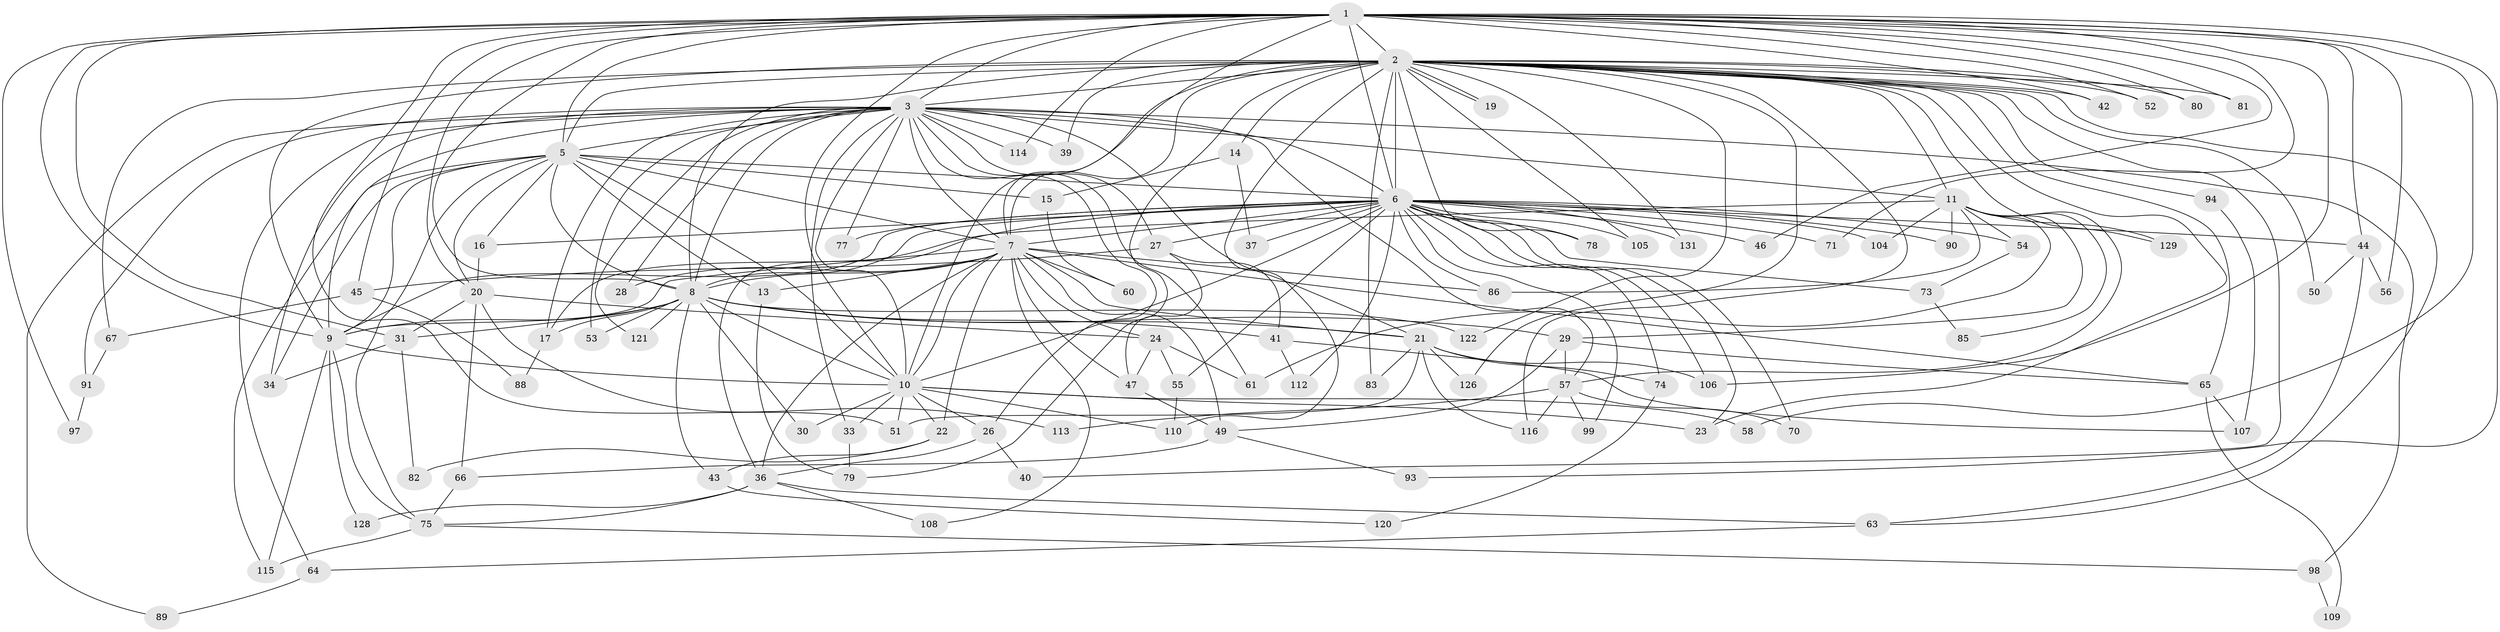 // original degree distribution, {24: 0.007633587786259542, 28: 0.007633587786259542, 32: 0.007633587786259542, 19: 0.007633587786259542, 17: 0.007633587786259542, 31: 0.007633587786259542, 22: 0.007633587786259542, 20: 0.007633587786259542, 12: 0.015267175572519083, 18: 0.007633587786259542, 2: 0.4961832061068702, 3: 0.22900763358778625, 4: 0.09923664122137404, 5: 0.06870229007633588, 7: 0.015267175572519083, 8: 0.007633587786259542}
// Generated by graph-tools (version 1.1) at 2025/11/02/27/25 16:11:02]
// undirected, 99 vertices, 237 edges
graph export_dot {
graph [start="1"]
  node [color=gray90,style=filled];
  1 [super="+35"];
  2 [super="+4"];
  3 [super="+76"];
  5 [super="+95"];
  6 [super="+18"];
  7 [super="+68"];
  8 [super="+12"];
  9 [super="+123"];
  10 [super="+25"];
  11 [super="+102"];
  13;
  14;
  15;
  16;
  17 [super="+48"];
  19;
  20 [super="+92"];
  21 [super="+32"];
  22;
  23 [super="+38"];
  24;
  26;
  27 [super="+111"];
  28;
  29 [super="+103"];
  30;
  31;
  33;
  34 [super="+101"];
  36 [super="+72"];
  37;
  39;
  40;
  41;
  42;
  43;
  44 [super="+117"];
  45;
  46;
  47;
  49 [super="+62"];
  50;
  51 [super="+59"];
  52;
  53;
  54;
  55;
  56;
  57 [super="+118"];
  58;
  60;
  61 [super="+69"];
  63;
  64;
  65 [super="+125"];
  66;
  67;
  70;
  71;
  73 [super="+96"];
  74;
  75 [super="+84"];
  77;
  78;
  79 [super="+87"];
  80;
  81;
  82;
  83;
  85;
  86 [super="+100"];
  88;
  89;
  90;
  91;
  93;
  94;
  97;
  98;
  99;
  104;
  105;
  106 [super="+127"];
  107 [super="+124"];
  108;
  109;
  110 [super="+119"];
  112;
  113;
  114;
  115 [super="+130"];
  116;
  120;
  121;
  122;
  126;
  128;
  129;
  131;
  1 -- 2 [weight=2];
  1 -- 3 [weight=2];
  1 -- 5;
  1 -- 6;
  1 -- 7;
  1 -- 8;
  1 -- 9;
  1 -- 10;
  1 -- 20;
  1 -- 31;
  1 -- 42;
  1 -- 44;
  1 -- 46;
  1 -- 51;
  1 -- 52;
  1 -- 56;
  1 -- 58;
  1 -- 80;
  1 -- 81;
  1 -- 93;
  1 -- 97;
  1 -- 106;
  1 -- 114;
  1 -- 71;
  1 -- 45;
  2 -- 3 [weight=3];
  2 -- 5 [weight=2];
  2 -- 6 [weight=2];
  2 -- 7 [weight=2];
  2 -- 8 [weight=2];
  2 -- 9 [weight=2];
  2 -- 10 [weight=2];
  2 -- 11;
  2 -- 19;
  2 -- 19;
  2 -- 39;
  2 -- 40;
  2 -- 42;
  2 -- 52;
  2 -- 63;
  2 -- 65;
  2 -- 67;
  2 -- 78;
  2 -- 81;
  2 -- 105;
  2 -- 116;
  2 -- 122;
  2 -- 131;
  2 -- 129;
  2 -- 14;
  2 -- 79;
  2 -- 80;
  2 -- 83;
  2 -- 94;
  2 -- 50;
  2 -- 126;
  2 -- 23;
  2 -- 110;
  3 -- 5;
  3 -- 6;
  3 -- 7 [weight=2];
  3 -- 8;
  3 -- 9;
  3 -- 10 [weight=2];
  3 -- 11;
  3 -- 21;
  3 -- 26;
  3 -- 27;
  3 -- 28;
  3 -- 33;
  3 -- 34;
  3 -- 39;
  3 -- 53;
  3 -- 57;
  3 -- 61;
  3 -- 64;
  3 -- 77;
  3 -- 89;
  3 -- 91;
  3 -- 98;
  3 -- 114;
  3 -- 121;
  3 -- 17;
  5 -- 6;
  5 -- 7;
  5 -- 8 [weight=2];
  5 -- 9;
  5 -- 10;
  5 -- 13;
  5 -- 15;
  5 -- 16;
  5 -- 34;
  5 -- 115;
  5 -- 20;
  5 -- 75;
  6 -- 7;
  6 -- 8;
  6 -- 9 [weight=2];
  6 -- 10;
  6 -- 16;
  6 -- 23;
  6 -- 27;
  6 -- 37;
  6 -- 44;
  6 -- 46;
  6 -- 54;
  6 -- 55;
  6 -- 70;
  6 -- 71;
  6 -- 73 [weight=2];
  6 -- 74;
  6 -- 77;
  6 -- 86;
  6 -- 99;
  6 -- 104;
  6 -- 112;
  6 -- 131;
  6 -- 105;
  6 -- 90;
  6 -- 78;
  6 -- 106;
  6 -- 36;
  7 -- 8;
  7 -- 9;
  7 -- 10;
  7 -- 13;
  7 -- 21;
  7 -- 22;
  7 -- 24;
  7 -- 28;
  7 -- 36;
  7 -- 47;
  7 -- 60;
  7 -- 108;
  7 -- 86 [weight=2];
  7 -- 49;
  7 -- 65;
  8 -- 9;
  8 -- 10;
  8 -- 17;
  8 -- 29;
  8 -- 30;
  8 -- 31;
  8 -- 41;
  8 -- 43;
  8 -- 53;
  8 -- 121;
  8 -- 122;
  8 -- 21;
  9 -- 10;
  9 -- 115;
  9 -- 128;
  9 -- 75;
  10 -- 22;
  10 -- 23;
  10 -- 26;
  10 -- 30;
  10 -- 33;
  10 -- 58;
  10 -- 110;
  10 -- 51;
  11 -- 17;
  11 -- 29;
  11 -- 54;
  11 -- 57;
  11 -- 85;
  11 -- 90;
  11 -- 104;
  11 -- 129;
  11 -- 61;
  11 -- 86;
  13 -- 79;
  14 -- 15;
  14 -- 37;
  15 -- 60;
  16 -- 20;
  17 -- 88;
  20 -- 24;
  20 -- 66;
  20 -- 113;
  20 -- 31;
  21 -- 74;
  21 -- 83;
  21 -- 106;
  21 -- 116;
  21 -- 126;
  21 -- 51;
  22 -- 43;
  22 -- 82;
  24 -- 47;
  24 -- 55;
  24 -- 61;
  26 -- 36;
  26 -- 40;
  27 -- 41;
  27 -- 45;
  27 -- 47;
  29 -- 49;
  29 -- 65;
  29 -- 57;
  31 -- 82;
  31 -- 34;
  33 -- 79;
  36 -- 63;
  36 -- 128;
  36 -- 75;
  36 -- 108;
  41 -- 107;
  41 -- 112;
  43 -- 120;
  44 -- 50;
  44 -- 56;
  44 -- 63;
  45 -- 67;
  45 -- 88;
  47 -- 49;
  49 -- 93;
  49 -- 66;
  54 -- 73;
  55 -- 110;
  57 -- 70;
  57 -- 99;
  57 -- 113;
  57 -- 116;
  63 -- 64;
  64 -- 89;
  65 -- 109;
  65 -- 107;
  66 -- 75;
  67 -- 91;
  73 -- 85;
  74 -- 120;
  75 -- 115;
  75 -- 98;
  91 -- 97;
  94 -- 107;
  98 -- 109;
}
